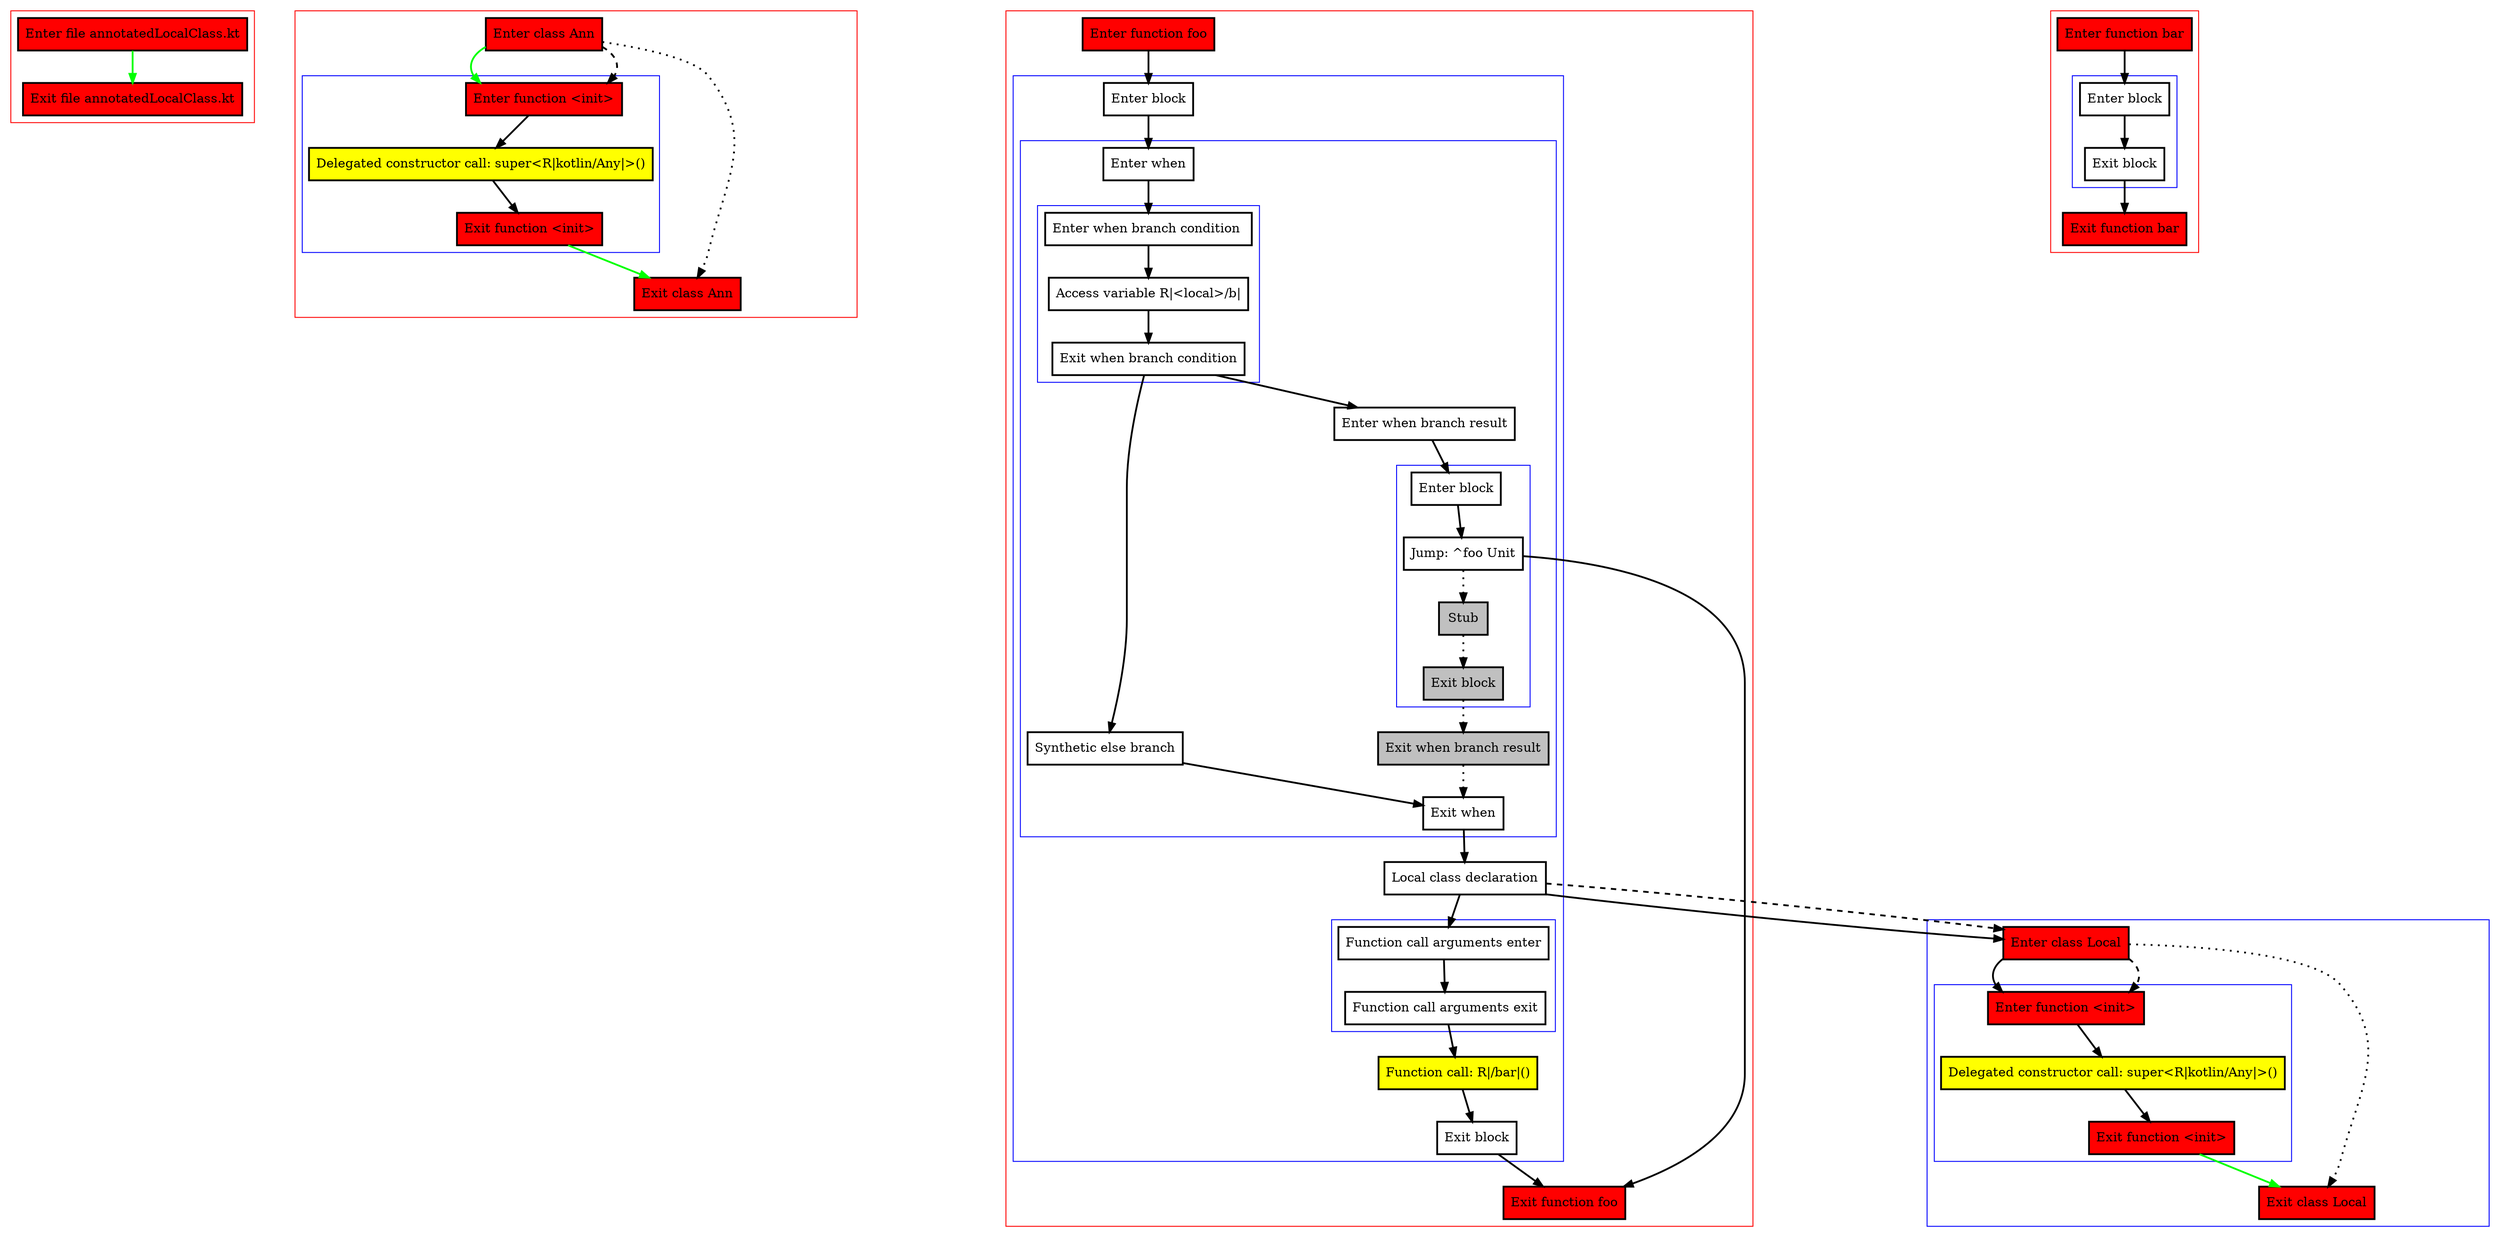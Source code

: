 digraph annotatedLocalClass_kt {
    graph [nodesep=3]
    node [shape=box penwidth=2]
    edge [penwidth=2]

    subgraph cluster_0 {
        color=red
        0 [label="Enter file annotatedLocalClass.kt" style="filled" fillcolor=red];
        1 [label="Exit file annotatedLocalClass.kt" style="filled" fillcolor=red];
    }
    0 -> {1} [color=green];

    subgraph cluster_1 {
        color=red
        2 [label="Enter class Ann" style="filled" fillcolor=red];
        subgraph cluster_2 {
            color=blue
            3 [label="Enter function <init>" style="filled" fillcolor=red];
            4 [label="Delegated constructor call: super<R|kotlin/Any|>()" style="filled" fillcolor=yellow];
            5 [label="Exit function <init>" style="filled" fillcolor=red];
        }
        6 [label="Exit class Ann" style="filled" fillcolor=red];
    }
    2 -> {3} [color=green];
    2 -> {6} [style=dotted];
    2 -> {3} [style=dashed];
    3 -> {4};
    4 -> {5};
    5 -> {6} [color=green];

    subgraph cluster_3 {
        color=red
        7 [label="Enter function foo" style="filled" fillcolor=red];
        subgraph cluster_4 {
            color=blue
            8 [label="Enter block"];
            subgraph cluster_5 {
                color=blue
                9 [label="Enter when"];
                subgraph cluster_6 {
                    color=blue
                    10 [label="Enter when branch condition "];
                    11 [label="Access variable R|<local>/b|"];
                    12 [label="Exit when branch condition"];
                }
                13 [label="Synthetic else branch"];
                14 [label="Enter when branch result"];
                subgraph cluster_7 {
                    color=blue
                    15 [label="Enter block"];
                    16 [label="Jump: ^foo Unit"];
                    17 [label="Stub" style="filled" fillcolor=gray];
                    18 [label="Exit block" style="filled" fillcolor=gray];
                }
                19 [label="Exit when branch result" style="filled" fillcolor=gray];
                20 [label="Exit when"];
            }
            21 [label="Local class declaration"];
            subgraph cluster_8 {
                color=blue
                22 [label="Function call arguments enter"];
                23 [label="Function call arguments exit"];
            }
            24 [label="Function call: R|/bar|()" style="filled" fillcolor=yellow];
            25 [label="Exit block"];
        }
        26 [label="Exit function foo" style="filled" fillcolor=red];
    }
    subgraph cluster_9 {
        color=blue
        27 [label="Enter class Local" style="filled" fillcolor=red];
        subgraph cluster_10 {
            color=blue
            28 [label="Enter function <init>" style="filled" fillcolor=red];
            29 [label="Delegated constructor call: super<R|kotlin/Any|>()" style="filled" fillcolor=yellow];
            30 [label="Exit function <init>" style="filled" fillcolor=red];
        }
        31 [label="Exit class Local" style="filled" fillcolor=red];
    }
    7 -> {8};
    8 -> {9};
    9 -> {10};
    10 -> {11};
    11 -> {12};
    12 -> {13 14};
    13 -> {20};
    14 -> {15};
    15 -> {16};
    16 -> {26};
    16 -> {17} [style=dotted];
    17 -> {18} [style=dotted];
    18 -> {19} [style=dotted];
    19 -> {20} [style=dotted];
    20 -> {21};
    21 -> {22 27};
    21 -> {27} [style=dashed];
    22 -> {23};
    23 -> {24};
    24 -> {25};
    25 -> {26};
    27 -> {28};
    27 -> {31} [style=dotted];
    27 -> {28} [style=dashed];
    28 -> {29};
    29 -> {30};
    30 -> {31} [color=green];

    subgraph cluster_11 {
        color=red
        32 [label="Enter function bar" style="filled" fillcolor=red];
        subgraph cluster_12 {
            color=blue
            33 [label="Enter block"];
            34 [label="Exit block"];
        }
        35 [label="Exit function bar" style="filled" fillcolor=red];
    }
    32 -> {33};
    33 -> {34};
    34 -> {35};

}
